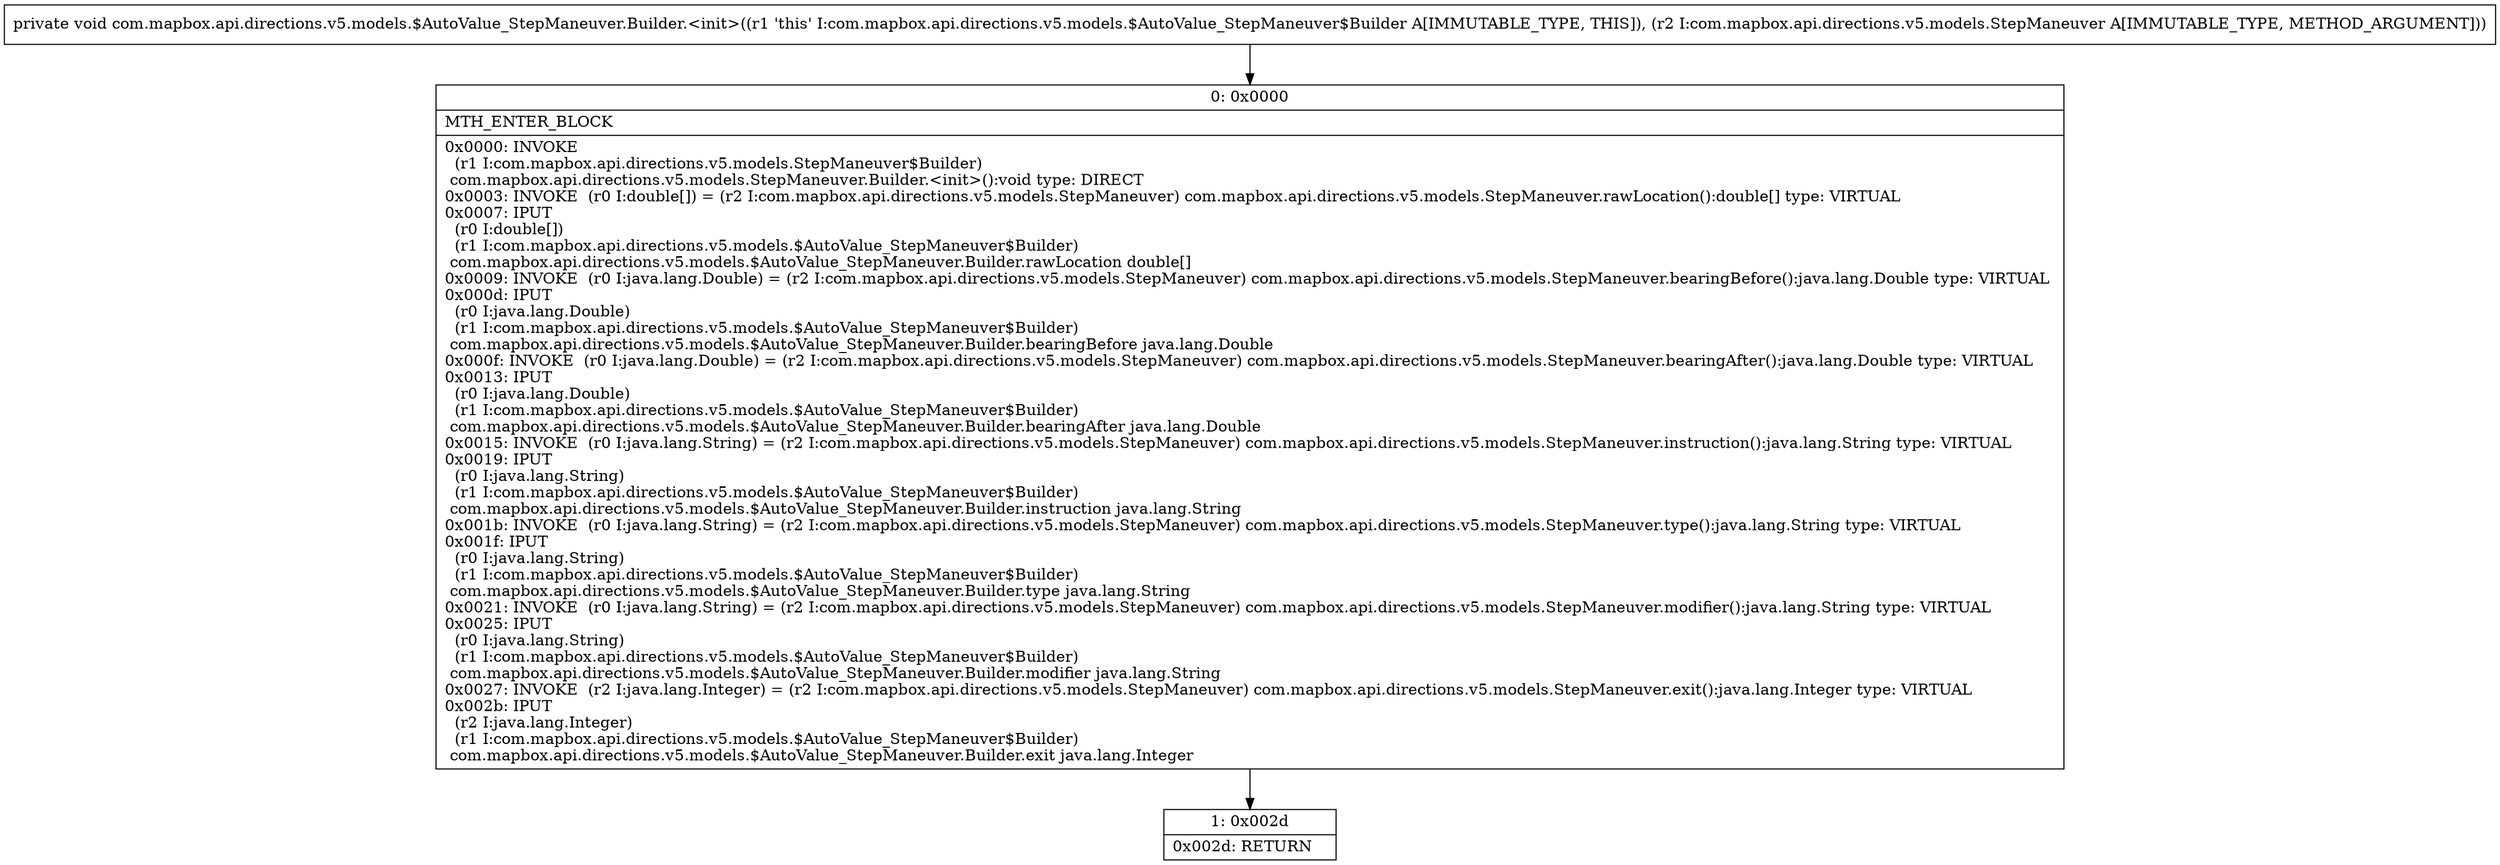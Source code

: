 digraph "CFG forcom.mapbox.api.directions.v5.models.$AutoValue_StepManeuver.Builder.\<init\>(Lcom\/mapbox\/api\/directions\/v5\/models\/StepManeuver;)V" {
Node_0 [shape=record,label="{0\:\ 0x0000|MTH_ENTER_BLOCK\l|0x0000: INVOKE  \l  (r1 I:com.mapbox.api.directions.v5.models.StepManeuver$Builder)\l com.mapbox.api.directions.v5.models.StepManeuver.Builder.\<init\>():void type: DIRECT \l0x0003: INVOKE  (r0 I:double[]) = (r2 I:com.mapbox.api.directions.v5.models.StepManeuver) com.mapbox.api.directions.v5.models.StepManeuver.rawLocation():double[] type: VIRTUAL \l0x0007: IPUT  \l  (r0 I:double[])\l  (r1 I:com.mapbox.api.directions.v5.models.$AutoValue_StepManeuver$Builder)\l com.mapbox.api.directions.v5.models.$AutoValue_StepManeuver.Builder.rawLocation double[] \l0x0009: INVOKE  (r0 I:java.lang.Double) = (r2 I:com.mapbox.api.directions.v5.models.StepManeuver) com.mapbox.api.directions.v5.models.StepManeuver.bearingBefore():java.lang.Double type: VIRTUAL \l0x000d: IPUT  \l  (r0 I:java.lang.Double)\l  (r1 I:com.mapbox.api.directions.v5.models.$AutoValue_StepManeuver$Builder)\l com.mapbox.api.directions.v5.models.$AutoValue_StepManeuver.Builder.bearingBefore java.lang.Double \l0x000f: INVOKE  (r0 I:java.lang.Double) = (r2 I:com.mapbox.api.directions.v5.models.StepManeuver) com.mapbox.api.directions.v5.models.StepManeuver.bearingAfter():java.lang.Double type: VIRTUAL \l0x0013: IPUT  \l  (r0 I:java.lang.Double)\l  (r1 I:com.mapbox.api.directions.v5.models.$AutoValue_StepManeuver$Builder)\l com.mapbox.api.directions.v5.models.$AutoValue_StepManeuver.Builder.bearingAfter java.lang.Double \l0x0015: INVOKE  (r0 I:java.lang.String) = (r2 I:com.mapbox.api.directions.v5.models.StepManeuver) com.mapbox.api.directions.v5.models.StepManeuver.instruction():java.lang.String type: VIRTUAL \l0x0019: IPUT  \l  (r0 I:java.lang.String)\l  (r1 I:com.mapbox.api.directions.v5.models.$AutoValue_StepManeuver$Builder)\l com.mapbox.api.directions.v5.models.$AutoValue_StepManeuver.Builder.instruction java.lang.String \l0x001b: INVOKE  (r0 I:java.lang.String) = (r2 I:com.mapbox.api.directions.v5.models.StepManeuver) com.mapbox.api.directions.v5.models.StepManeuver.type():java.lang.String type: VIRTUAL \l0x001f: IPUT  \l  (r0 I:java.lang.String)\l  (r1 I:com.mapbox.api.directions.v5.models.$AutoValue_StepManeuver$Builder)\l com.mapbox.api.directions.v5.models.$AutoValue_StepManeuver.Builder.type java.lang.String \l0x0021: INVOKE  (r0 I:java.lang.String) = (r2 I:com.mapbox.api.directions.v5.models.StepManeuver) com.mapbox.api.directions.v5.models.StepManeuver.modifier():java.lang.String type: VIRTUAL \l0x0025: IPUT  \l  (r0 I:java.lang.String)\l  (r1 I:com.mapbox.api.directions.v5.models.$AutoValue_StepManeuver$Builder)\l com.mapbox.api.directions.v5.models.$AutoValue_StepManeuver.Builder.modifier java.lang.String \l0x0027: INVOKE  (r2 I:java.lang.Integer) = (r2 I:com.mapbox.api.directions.v5.models.StepManeuver) com.mapbox.api.directions.v5.models.StepManeuver.exit():java.lang.Integer type: VIRTUAL \l0x002b: IPUT  \l  (r2 I:java.lang.Integer)\l  (r1 I:com.mapbox.api.directions.v5.models.$AutoValue_StepManeuver$Builder)\l com.mapbox.api.directions.v5.models.$AutoValue_StepManeuver.Builder.exit java.lang.Integer \l}"];
Node_1 [shape=record,label="{1\:\ 0x002d|0x002d: RETURN   \l}"];
MethodNode[shape=record,label="{private void com.mapbox.api.directions.v5.models.$AutoValue_StepManeuver.Builder.\<init\>((r1 'this' I:com.mapbox.api.directions.v5.models.$AutoValue_StepManeuver$Builder A[IMMUTABLE_TYPE, THIS]), (r2 I:com.mapbox.api.directions.v5.models.StepManeuver A[IMMUTABLE_TYPE, METHOD_ARGUMENT])) }"];
MethodNode -> Node_0;
Node_0 -> Node_1;
}


